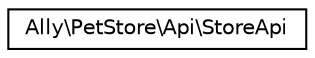 digraph "Graphical Class Hierarchy"
{
 // INTERACTIVE_SVG=YES
  edge [fontname="Helvetica",fontsize="10",labelfontname="Helvetica",labelfontsize="10"];
  node [fontname="Helvetica",fontsize="10",shape=record];
  rankdir="LR";
  Node0 [label="Ally\\PetStore\\Api\\StoreApi",height=0.2,width=0.4,color="black", fillcolor="white", style="filled",URL="$d8/d14/class_ally_1_1_pet_store_1_1_api_1_1_store_api.html"];
}

